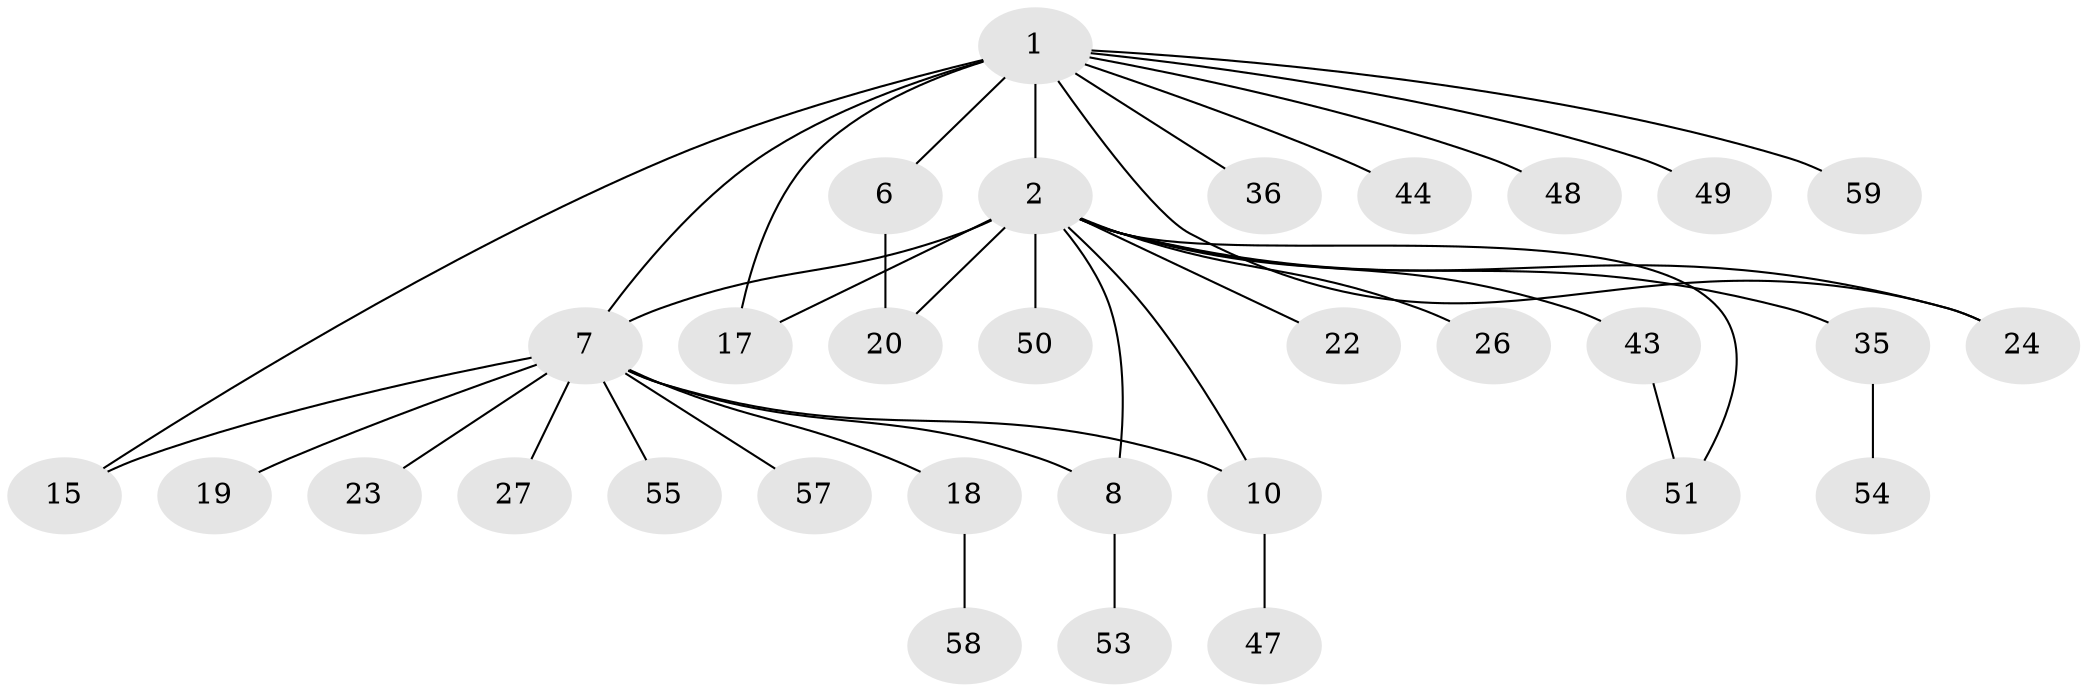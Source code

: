 // original degree distribution, {5: 0.06349206349206349, 6: 0.015873015873015872, 7: 0.047619047619047616, 4: 0.031746031746031744, 9: 0.015873015873015872, 3: 0.1111111111111111, 12: 0.015873015873015872, 1: 0.4603174603174603, 2: 0.23809523809523808}
// Generated by graph-tools (version 1.1) at 2025/15/03/09/25 04:15:53]
// undirected, 31 vertices, 38 edges
graph export_dot {
graph [start="1"]
  node [color=gray90,style=filled];
  1 [super="+45+3+21+4"];
  2 [super="+11+9"];
  6 [super="+46"];
  7 [super="+13+12"];
  8;
  10;
  15 [super="+41"];
  17;
  18 [super="+34"];
  19;
  20 [super="+32"];
  22 [super="+31"];
  23;
  24 [super="+39+25"];
  26;
  27 [super="+61"];
  35;
  36;
  43;
  44;
  47;
  48 [super="+56"];
  49;
  50;
  51;
  53;
  54 [super="+62"];
  55;
  57;
  58;
  59;
  1 -- 2 [weight=4];
  1 -- 48;
  1 -- 36 [weight=2];
  1 -- 7 [weight=3];
  1 -- 24;
  1 -- 15;
  1 -- 6 [weight=2];
  1 -- 44;
  1 -- 17;
  1 -- 49;
  1 -- 59;
  2 -- 22;
  2 -- 35;
  2 -- 10;
  2 -- 17;
  2 -- 51;
  2 -- 20;
  2 -- 26;
  2 -- 50;
  2 -- 7 [weight=2];
  2 -- 8;
  2 -- 43;
  2 -- 24;
  6 -- 20;
  7 -- 8;
  7 -- 18;
  7 -- 19;
  7 -- 55;
  7 -- 57;
  7 -- 15;
  7 -- 23;
  7 -- 10;
  7 -- 27;
  8 -- 53;
  10 -- 47;
  18 -- 58;
  35 -- 54;
  43 -- 51;
}

